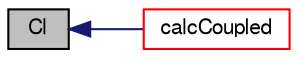 digraph "Cl"
{
  bgcolor="transparent";
  edge [fontname="FreeSans",fontsize="10",labelfontname="FreeSans",labelfontsize="10"];
  node [fontname="FreeSans",fontsize="10",shape=record];
  rankdir="LR";
  Node8 [label="Cl",height=0.2,width=0.4,color="black", fillcolor="grey75", style="filled", fontcolor="black"];
  Node8 -> Node9 [dir="back",color="midnightblue",fontsize="10",style="solid",fontname="FreeSans"];
  Node9 [label="calcCoupled",height=0.2,width=0.4,color="red",URL="$a24134.html#afaf626ee39da50a44d12588b5cb987d9",tooltip="Calculate the non-coupled force. "];
}
